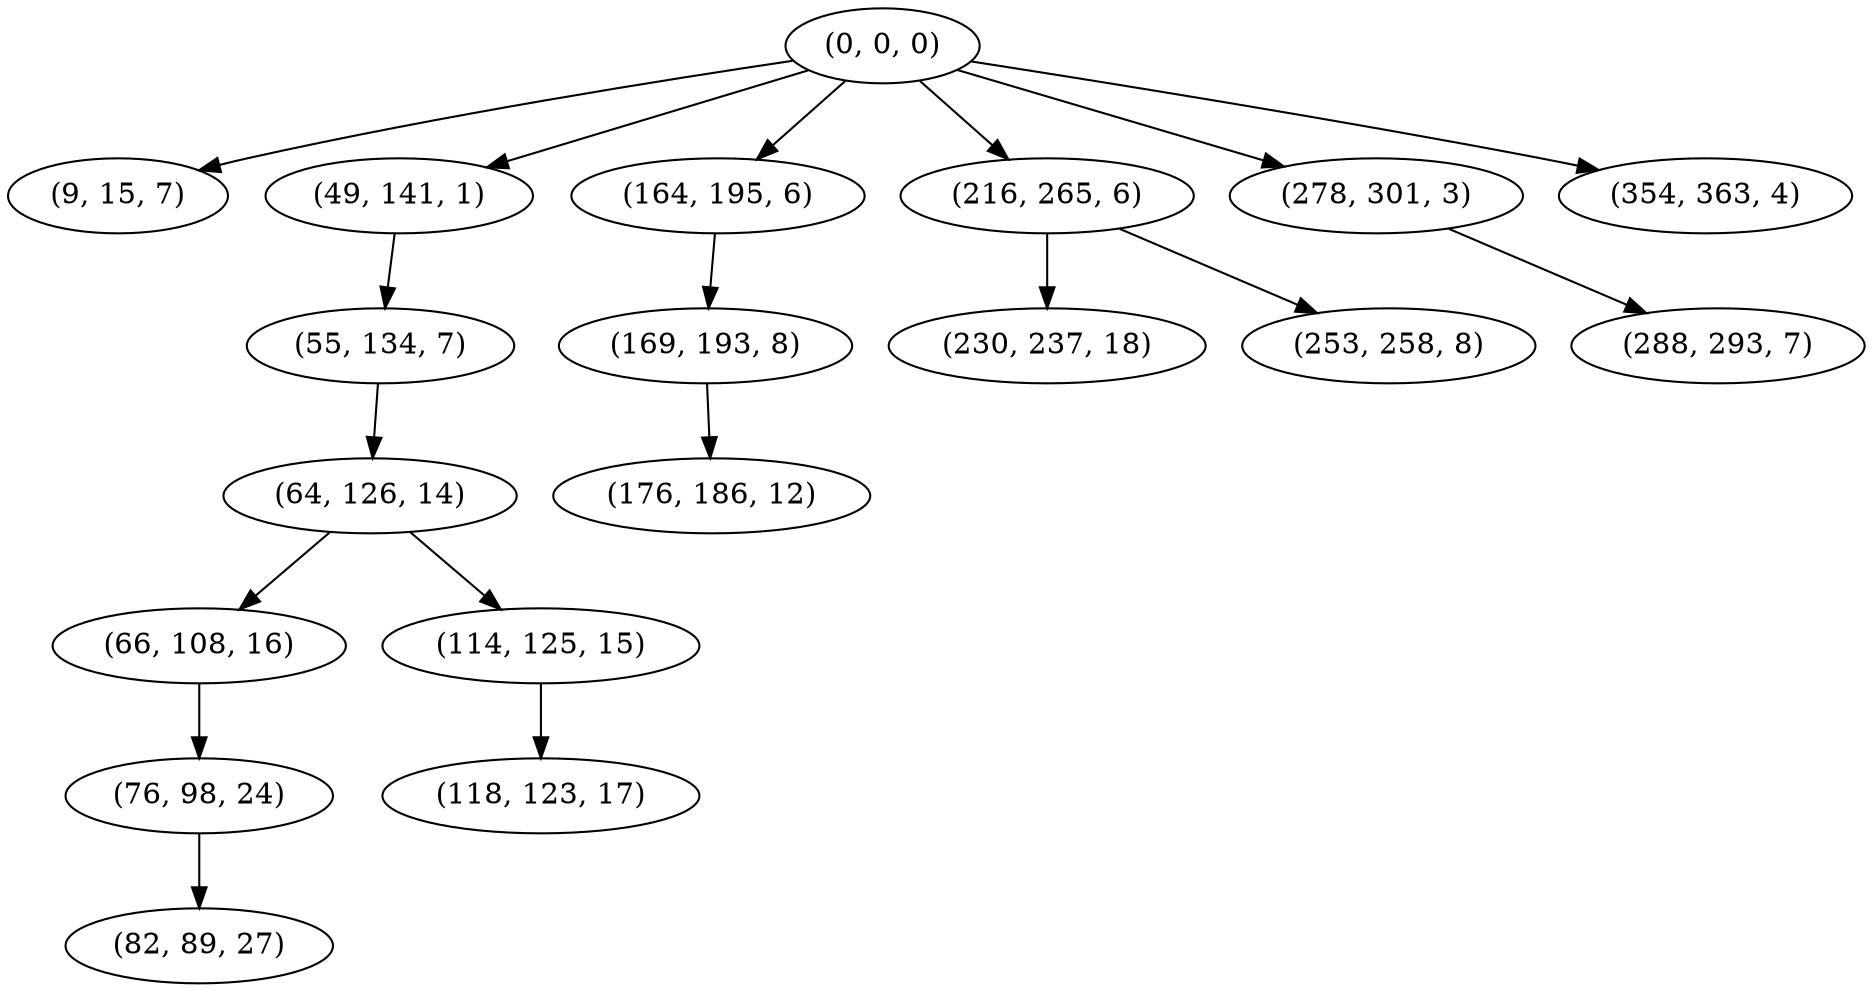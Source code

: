 digraph tree {
    "(0, 0, 0)";
    "(9, 15, 7)";
    "(49, 141, 1)";
    "(55, 134, 7)";
    "(64, 126, 14)";
    "(66, 108, 16)";
    "(76, 98, 24)";
    "(82, 89, 27)";
    "(114, 125, 15)";
    "(118, 123, 17)";
    "(164, 195, 6)";
    "(169, 193, 8)";
    "(176, 186, 12)";
    "(216, 265, 6)";
    "(230, 237, 18)";
    "(253, 258, 8)";
    "(278, 301, 3)";
    "(288, 293, 7)";
    "(354, 363, 4)";
    "(0, 0, 0)" -> "(9, 15, 7)";
    "(0, 0, 0)" -> "(49, 141, 1)";
    "(0, 0, 0)" -> "(164, 195, 6)";
    "(0, 0, 0)" -> "(216, 265, 6)";
    "(0, 0, 0)" -> "(278, 301, 3)";
    "(0, 0, 0)" -> "(354, 363, 4)";
    "(49, 141, 1)" -> "(55, 134, 7)";
    "(55, 134, 7)" -> "(64, 126, 14)";
    "(64, 126, 14)" -> "(66, 108, 16)";
    "(64, 126, 14)" -> "(114, 125, 15)";
    "(66, 108, 16)" -> "(76, 98, 24)";
    "(76, 98, 24)" -> "(82, 89, 27)";
    "(114, 125, 15)" -> "(118, 123, 17)";
    "(164, 195, 6)" -> "(169, 193, 8)";
    "(169, 193, 8)" -> "(176, 186, 12)";
    "(216, 265, 6)" -> "(230, 237, 18)";
    "(216, 265, 6)" -> "(253, 258, 8)";
    "(278, 301, 3)" -> "(288, 293, 7)";
}

